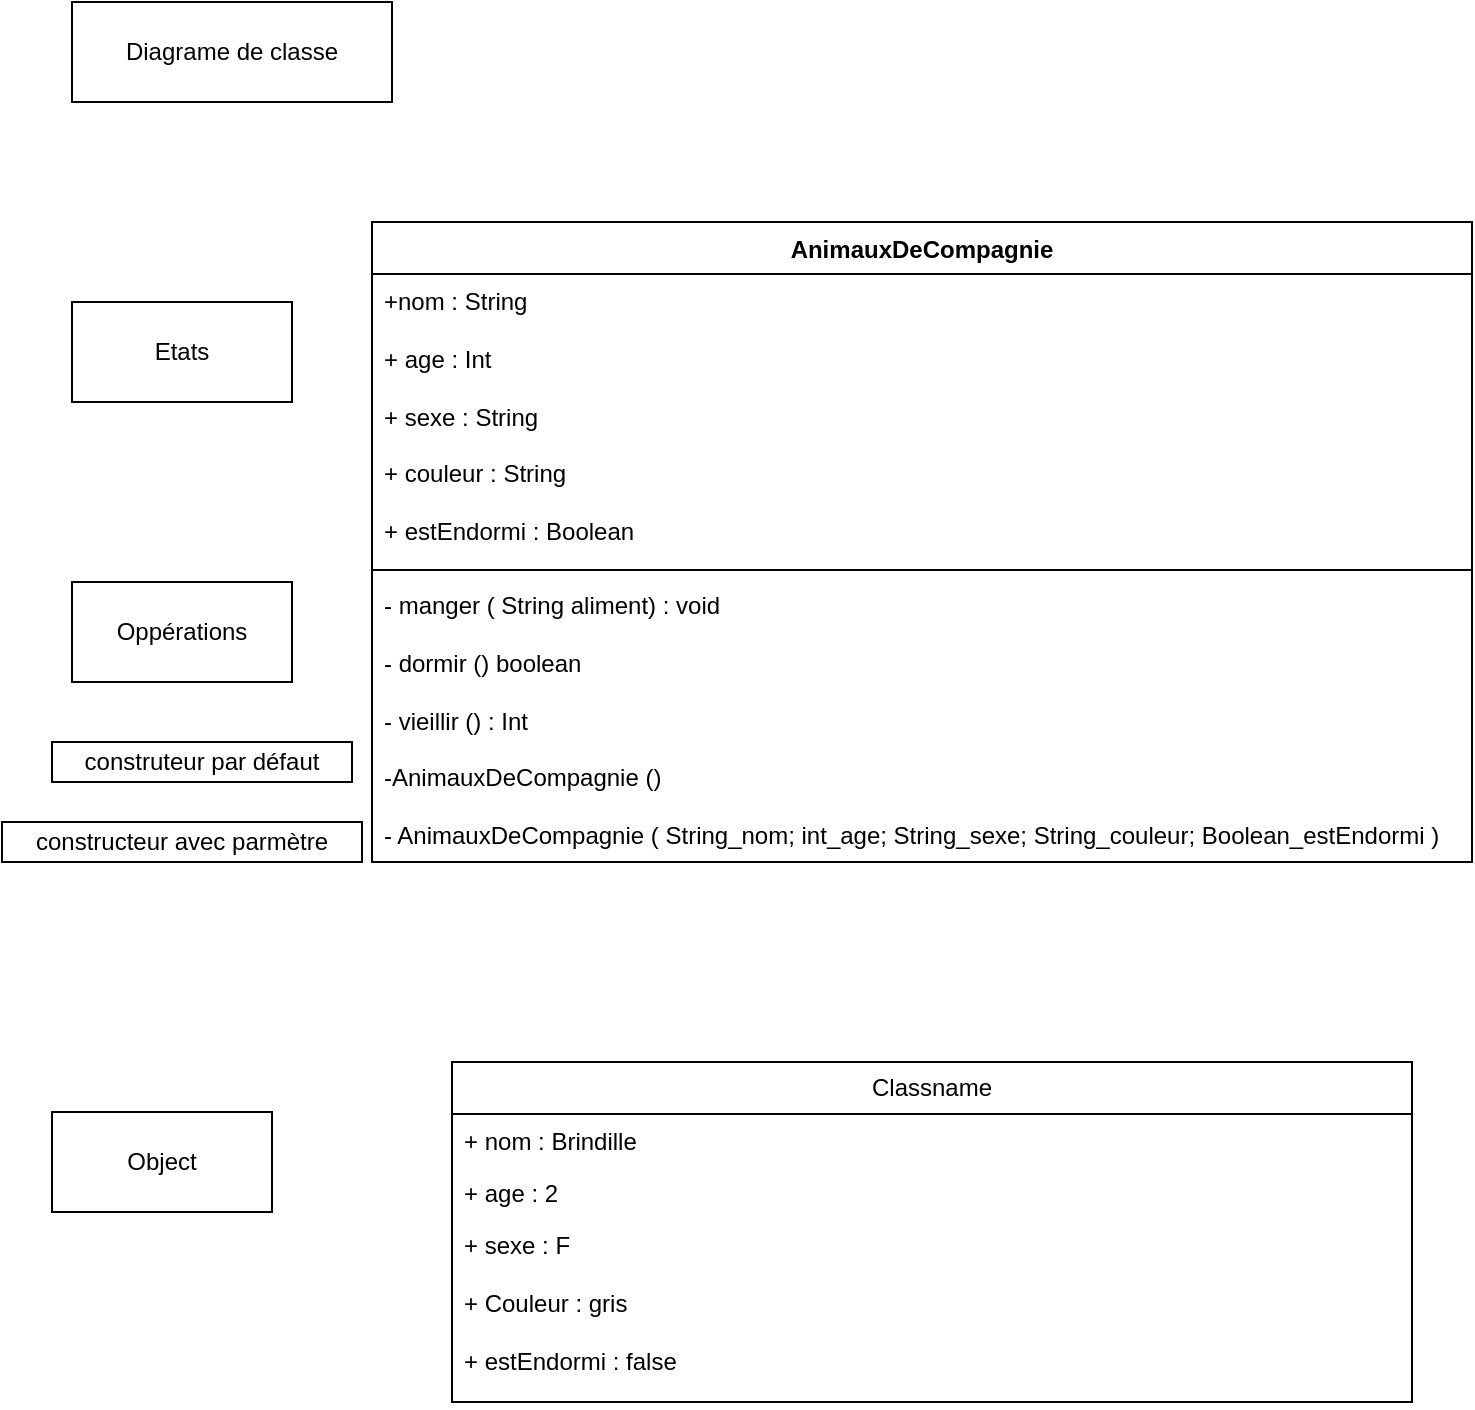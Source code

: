 <mxfile version="22.1.16" type="device">
  <diagram name="Page-1" id="LxDBQO1KVob074IZmRjS">
    <mxGraphModel dx="783" dy="828" grid="1" gridSize="10" guides="1" tooltips="1" connect="1" arrows="1" fold="1" page="1" pageScale="1" pageWidth="827" pageHeight="1169" math="0" shadow="0">
      <root>
        <mxCell id="0" />
        <mxCell id="1" parent="0" />
        <mxCell id="xFAR_Jr5A29FAJhXzzvs-1" value="AnimauxDeCompagnie" style="swimlane;fontStyle=1;align=center;verticalAlign=top;childLayout=stackLayout;horizontal=1;startSize=26;horizontalStack=0;resizeParent=1;resizeParentMax=0;resizeLast=0;collapsible=1;marginBottom=0;whiteSpace=wrap;html=1;" vertex="1" parent="1">
          <mxGeometry x="190" y="140" width="550" height="320" as="geometry" />
        </mxCell>
        <mxCell id="xFAR_Jr5A29FAJhXzzvs-2" value="+nom : String&lt;br&gt;&lt;br&gt;+ age : Int&lt;br&gt;&lt;br&gt;+ sexe : String&lt;br&gt;&lt;br&gt;+ couleur : String&lt;br&gt;&lt;br&gt;+ estEndormi : Boolean" style="text;strokeColor=none;fillColor=none;align=left;verticalAlign=top;spacingLeft=4;spacingRight=4;overflow=hidden;rotatable=0;points=[[0,0.5],[1,0.5]];portConstraint=eastwest;whiteSpace=wrap;html=1;" vertex="1" parent="xFAR_Jr5A29FAJhXzzvs-1">
          <mxGeometry y="26" width="550" height="144" as="geometry" />
        </mxCell>
        <mxCell id="xFAR_Jr5A29FAJhXzzvs-3" value="" style="line;strokeWidth=1;fillColor=none;align=left;verticalAlign=middle;spacingTop=-1;spacingLeft=3;spacingRight=3;rotatable=0;labelPosition=right;points=[];portConstraint=eastwest;strokeColor=inherit;" vertex="1" parent="xFAR_Jr5A29FAJhXzzvs-1">
          <mxGeometry y="170" width="550" height="8" as="geometry" />
        </mxCell>
        <mxCell id="xFAR_Jr5A29FAJhXzzvs-4" value="- manger ( String aliment) : void&lt;br&gt;&lt;br&gt;- dormir () boolean&lt;br&gt;&lt;br&gt;- vieillir () : Int&lt;br&gt;&lt;br&gt;-AnimauxDeCompagnie ()&lt;br&gt;&lt;br&gt;- AnimauxDeCompagnie ( String_nom; int_age; String_sexe; String_couleur; Boolean_estEndormi )" style="text;strokeColor=none;fillColor=none;align=left;verticalAlign=top;spacingLeft=4;spacingRight=4;overflow=hidden;rotatable=0;points=[[0,0.5],[1,0.5]];portConstraint=eastwest;whiteSpace=wrap;html=1;" vertex="1" parent="xFAR_Jr5A29FAJhXzzvs-1">
          <mxGeometry y="178" width="550" height="142" as="geometry" />
        </mxCell>
        <mxCell id="xFAR_Jr5A29FAJhXzzvs-5" value="Etats" style="html=1;whiteSpace=wrap;" vertex="1" parent="1">
          <mxGeometry x="40" y="180" width="110" height="50" as="geometry" />
        </mxCell>
        <mxCell id="xFAR_Jr5A29FAJhXzzvs-6" value="Oppérations" style="html=1;whiteSpace=wrap;" vertex="1" parent="1">
          <mxGeometry x="40" y="320" width="110" height="50" as="geometry" />
        </mxCell>
        <mxCell id="xFAR_Jr5A29FAJhXzzvs-7" value="construteur par défaut" style="html=1;whiteSpace=wrap;" vertex="1" parent="1">
          <mxGeometry x="30" y="400" width="150" height="20" as="geometry" />
        </mxCell>
        <mxCell id="xFAR_Jr5A29FAJhXzzvs-8" value="constructeur avec parmètre" style="html=1;whiteSpace=wrap;" vertex="1" parent="1">
          <mxGeometry x="5" y="440" width="180" height="20" as="geometry" />
        </mxCell>
        <mxCell id="xFAR_Jr5A29FAJhXzzvs-9" value="Object" style="html=1;whiteSpace=wrap;" vertex="1" parent="1">
          <mxGeometry x="30" y="585" width="110" height="50" as="geometry" />
        </mxCell>
        <mxCell id="xFAR_Jr5A29FAJhXzzvs-10" value="Classname" style="swimlane;fontStyle=0;childLayout=stackLayout;horizontal=1;startSize=26;fillColor=none;horizontalStack=0;resizeParent=1;resizeParentMax=0;resizeLast=0;collapsible=1;marginBottom=0;whiteSpace=wrap;html=1;" vertex="1" parent="1">
          <mxGeometry x="230" y="560" width="480" height="170" as="geometry" />
        </mxCell>
        <mxCell id="xFAR_Jr5A29FAJhXzzvs-11" value="+ nom : Brindille" style="text;strokeColor=none;fillColor=none;align=left;verticalAlign=top;spacingLeft=4;spacingRight=4;overflow=hidden;rotatable=0;points=[[0,0.5],[1,0.5]];portConstraint=eastwest;whiteSpace=wrap;html=1;" vertex="1" parent="xFAR_Jr5A29FAJhXzzvs-10">
          <mxGeometry y="26" width="480" height="26" as="geometry" />
        </mxCell>
        <mxCell id="xFAR_Jr5A29FAJhXzzvs-12" value="+ age : 2" style="text;strokeColor=none;fillColor=none;align=left;verticalAlign=top;spacingLeft=4;spacingRight=4;overflow=hidden;rotatable=0;points=[[0,0.5],[1,0.5]];portConstraint=eastwest;whiteSpace=wrap;html=1;" vertex="1" parent="xFAR_Jr5A29FAJhXzzvs-10">
          <mxGeometry y="52" width="480" height="26" as="geometry" />
        </mxCell>
        <mxCell id="xFAR_Jr5A29FAJhXzzvs-13" value="+ sexe : F&lt;br&gt;&lt;br&gt;+ Couleur : gris&lt;br&gt;&lt;br&gt;+ estEndormi : false" style="text;strokeColor=none;fillColor=none;align=left;verticalAlign=top;spacingLeft=4;spacingRight=4;overflow=hidden;rotatable=0;points=[[0,0.5],[1,0.5]];portConstraint=eastwest;whiteSpace=wrap;html=1;" vertex="1" parent="xFAR_Jr5A29FAJhXzzvs-10">
          <mxGeometry y="78" width="480" height="92" as="geometry" />
        </mxCell>
        <mxCell id="xFAR_Jr5A29FAJhXzzvs-14" value="Diagrame de classe" style="html=1;whiteSpace=wrap;" vertex="1" parent="1">
          <mxGeometry x="40" y="30" width="160" height="50" as="geometry" />
        </mxCell>
      </root>
    </mxGraphModel>
  </diagram>
</mxfile>
